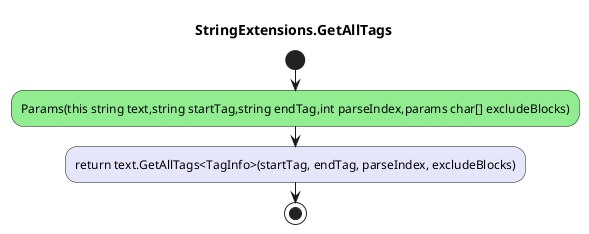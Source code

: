 @startuml StringExtensions.GetAllTags
title StringExtensions.GetAllTags
start
#LightGreen:Params(this string text,string startTag,string endTag,int parseIndex,params char[] excludeBlocks);
#Lavender:return text.GetAllTags<TagInfo>(startTag, endTag, parseIndex, excludeBlocks);
stop
@enduml
